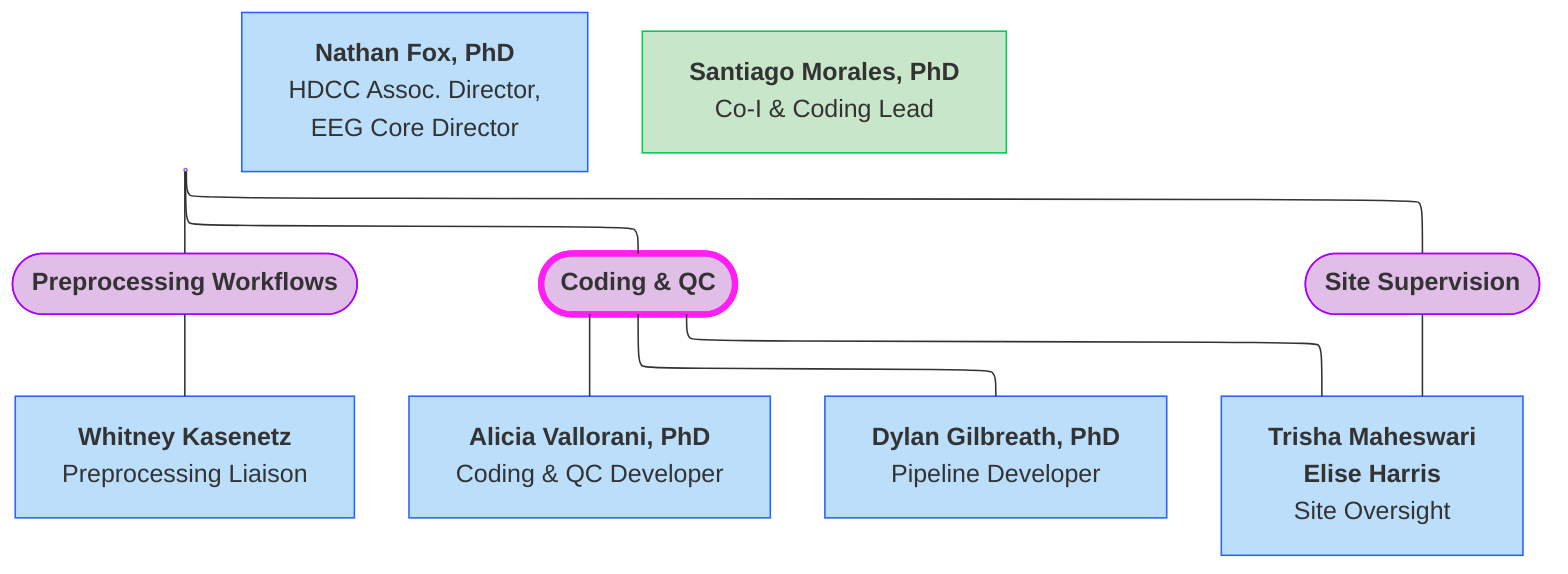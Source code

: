---
config:
  layout: elk
---
flowchart TB
    n16["<b>Nathan Fox, PhD</b><br>Associate Dir, EEG Data Core"] --- n17(["<b>Preprocessing Workflows</b>"]) & n19(["<b>Coding &amp; QC</b>"]) & n29(["<b>Site Supervision</b>"])
    n17 --- n18["<b>Whitney Kasenetz</b><br>Preprocessing Liaison"]
    n19 --- n27@{ label: "<b><span style=\"background-color:\">Alicia Vallorani</span>, PhD<br></b>Coding &amp; QC Developer" } & n28["<b>Dylan Gilbreath, PhD</b><br>Pipeline Developer"] & n30["<b>Trisha Maheswari</b><br><b>Elise Harris</b><br>Site Oversight"]
    n29 --- n30
    n32@{ label: "<b>Nathan Fox, PhD</b><br><span style=\"color:\">HDCC Assoc. Director,<br>EEG Core Director</span>" }
    n33["<b>Santiago Morales, PhD</b><br>Co-I &amp; Coding Lead"]
    n16@{ shape: anchor}
    n27@{ shape: rect}
    n32@{ shape: rect}
    n33@{ shape: rect}
    style n16 fill:#BBDEFB,stroke:#2962FF
    style n17 fill:#E1BEE7,stroke:#AA00FF
    style n19 fill:#E1BEE7,stroke:#FF1FF4,stroke-width:4px,stroke-dasharray: 0
    style n29 fill:#E1BEE7,stroke:#AA00FF
    style n18 fill:#BBDEFB,stroke:#2962FF
    style n27 fill:#BBDEFB,stroke:#2962FF
    style n28 fill:#BBDEFB,stroke:#2962FF
    style n30 fill:#BBDEFB,stroke:#2962FF
    style n32 fill:#BBDEFB,stroke:#2962FF
    style n33 fill:#C8E6C9,stroke:#00C853